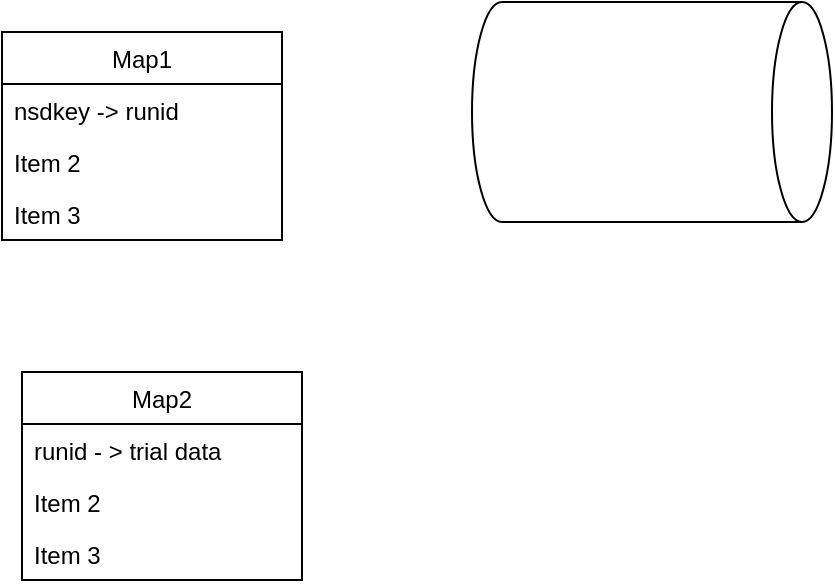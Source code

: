 <mxfile version="14.8.4" type="github">
  <diagram id="_dzs0xd_14PwrRL15zqb" name="Page-1">
    <mxGraphModel dx="1422" dy="741" grid="1" gridSize="10" guides="1" tooltips="1" connect="1" arrows="1" fold="1" page="1" pageScale="1" pageWidth="850" pageHeight="1100" math="0" shadow="0">
      <root>
        <mxCell id="0" />
        <mxCell id="1" parent="0" />
        <mxCell id="u0dOnkmtndtANO3sFp8c-1" value="" style="shape=cylinder3;whiteSpace=wrap;html=1;boundedLbl=1;backgroundOutline=1;size=15;rotation=90;" vertex="1" parent="1">
          <mxGeometry x="380" y="180" width="110" height="180" as="geometry" />
        </mxCell>
        <mxCell id="u0dOnkmtndtANO3sFp8c-2" value="Map1" style="swimlane;fontStyle=0;childLayout=stackLayout;horizontal=1;startSize=26;horizontalStack=0;resizeParent=1;resizeParentMax=0;resizeLast=0;collapsible=1;marginBottom=0;" vertex="1" parent="1">
          <mxGeometry x="110" y="230" width="140" height="104" as="geometry" />
        </mxCell>
        <mxCell id="u0dOnkmtndtANO3sFp8c-3" value="nsdkey -&gt; runid" style="text;strokeColor=none;fillColor=none;align=left;verticalAlign=top;spacingLeft=4;spacingRight=4;overflow=hidden;rotatable=0;points=[[0,0.5],[1,0.5]];portConstraint=eastwest;" vertex="1" parent="u0dOnkmtndtANO3sFp8c-2">
          <mxGeometry y="26" width="140" height="26" as="geometry" />
        </mxCell>
        <mxCell id="u0dOnkmtndtANO3sFp8c-4" value="Item 2" style="text;strokeColor=none;fillColor=none;align=left;verticalAlign=top;spacingLeft=4;spacingRight=4;overflow=hidden;rotatable=0;points=[[0,0.5],[1,0.5]];portConstraint=eastwest;" vertex="1" parent="u0dOnkmtndtANO3sFp8c-2">
          <mxGeometry y="52" width="140" height="26" as="geometry" />
        </mxCell>
        <mxCell id="u0dOnkmtndtANO3sFp8c-5" value="Item 3" style="text;strokeColor=none;fillColor=none;align=left;verticalAlign=top;spacingLeft=4;spacingRight=4;overflow=hidden;rotatable=0;points=[[0,0.5],[1,0.5]];portConstraint=eastwest;" vertex="1" parent="u0dOnkmtndtANO3sFp8c-2">
          <mxGeometry y="78" width="140" height="26" as="geometry" />
        </mxCell>
        <mxCell id="u0dOnkmtndtANO3sFp8c-6" value="Map2" style="swimlane;fontStyle=0;childLayout=stackLayout;horizontal=1;startSize=26;horizontalStack=0;resizeParent=1;resizeParentMax=0;resizeLast=0;collapsible=1;marginBottom=0;" vertex="1" parent="1">
          <mxGeometry x="120" y="400" width="140" height="104" as="geometry" />
        </mxCell>
        <mxCell id="u0dOnkmtndtANO3sFp8c-7" value="runid - &gt; trial data" style="text;strokeColor=none;fillColor=none;align=left;verticalAlign=top;spacingLeft=4;spacingRight=4;overflow=hidden;rotatable=0;points=[[0,0.5],[1,0.5]];portConstraint=eastwest;" vertex="1" parent="u0dOnkmtndtANO3sFp8c-6">
          <mxGeometry y="26" width="140" height="26" as="geometry" />
        </mxCell>
        <mxCell id="u0dOnkmtndtANO3sFp8c-8" value="Item 2" style="text;strokeColor=none;fillColor=none;align=left;verticalAlign=top;spacingLeft=4;spacingRight=4;overflow=hidden;rotatable=0;points=[[0,0.5],[1,0.5]];portConstraint=eastwest;" vertex="1" parent="u0dOnkmtndtANO3sFp8c-6">
          <mxGeometry y="52" width="140" height="26" as="geometry" />
        </mxCell>
        <mxCell id="u0dOnkmtndtANO3sFp8c-9" value="Item 3" style="text;strokeColor=none;fillColor=none;align=left;verticalAlign=top;spacingLeft=4;spacingRight=4;overflow=hidden;rotatable=0;points=[[0,0.5],[1,0.5]];portConstraint=eastwest;" vertex="1" parent="u0dOnkmtndtANO3sFp8c-6">
          <mxGeometry y="78" width="140" height="26" as="geometry" />
        </mxCell>
      </root>
    </mxGraphModel>
  </diagram>
</mxfile>
